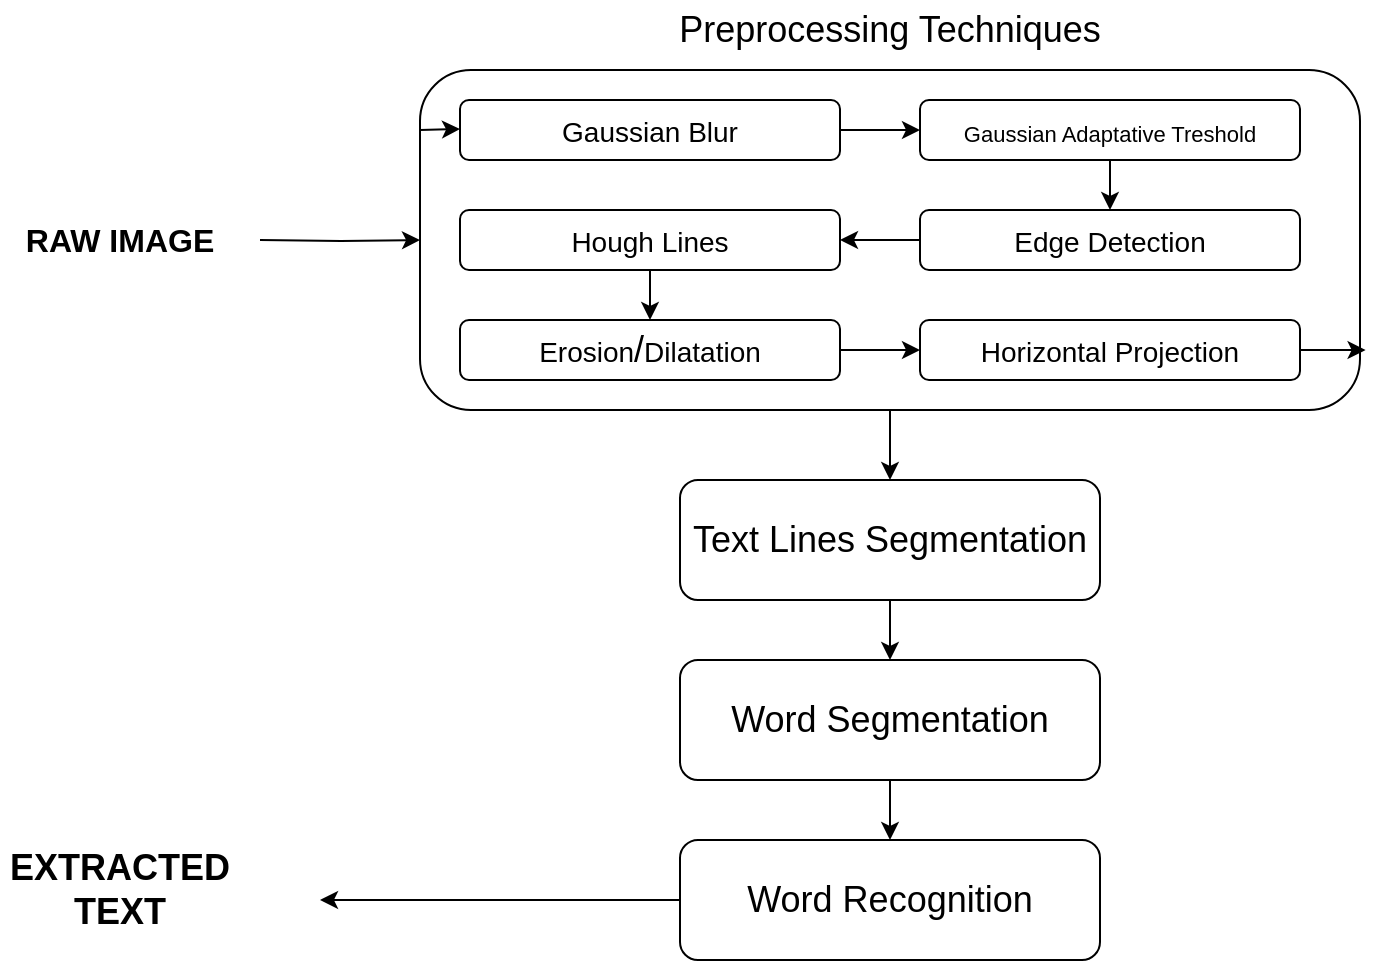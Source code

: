 <mxfile version="20.0.1" type="device"><diagram id="Q3OSdjRFrAXCPHazSdBA" name="Page-1"><mxGraphModel dx="794" dy="481" grid="1" gridSize="10" guides="1" tooltips="1" connect="1" arrows="1" fold="1" page="1" pageScale="1" pageWidth="850" pageHeight="1100" math="0" shadow="0"><root><mxCell id="0"/><mxCell id="1" parent="0"/><mxCell id="puoWZokBfEWSnq7IInsG-2" style="edgeStyle=orthogonalEdgeStyle;rounded=0;orthogonalLoop=1;jettySize=auto;html=1;exitX=1;exitY=0.5;exitDx=0;exitDy=0;fontSize=18;" edge="1" parent="1" target="puoWZokBfEWSnq7IInsG-3"><mxGeometry relative="1" as="geometry"><mxPoint x="290" y="210" as="targetPoint"/><mxPoint x="200" y="210" as="sourcePoint"/></mxGeometry></mxCell><mxCell id="puoWZokBfEWSnq7IInsG-32" style="edgeStyle=orthogonalEdgeStyle;rounded=0;orthogonalLoop=1;jettySize=auto;html=1;exitX=0.5;exitY=1;exitDx=0;exitDy=0;fontSize=14;entryX=0.5;entryY=0;entryDx=0;entryDy=0;" edge="1" parent="1" source="puoWZokBfEWSnq7IInsG-3" target="puoWZokBfEWSnq7IInsG-33"><mxGeometry relative="1" as="geometry"><mxPoint x="515" y="370" as="targetPoint"/></mxGeometry></mxCell><mxCell id="puoWZokBfEWSnq7IInsG-3" value="" style="rounded=1;whiteSpace=wrap;html=1;fontSize=18;" vertex="1" parent="1"><mxGeometry x="280" y="125" width="470" height="170" as="geometry"/></mxCell><mxCell id="puoWZokBfEWSnq7IInsG-4" value="Preprocessing Techniques" style="text;html=1;strokeColor=none;fillColor=none;align=center;verticalAlign=middle;whiteSpace=wrap;rounded=0;fontSize=18;" vertex="1" parent="1"><mxGeometry x="310" y="90" width="410" height="30" as="geometry"/></mxCell><mxCell id="puoWZokBfEWSnq7IInsG-17" style="edgeStyle=orthogonalEdgeStyle;rounded=0;orthogonalLoop=1;jettySize=auto;html=1;exitX=1;exitY=0.5;exitDx=0;exitDy=0;entryX=0;entryY=0.5;entryDx=0;entryDy=0;fontSize=14;" edge="1" parent="1" source="puoWZokBfEWSnq7IInsG-6" target="puoWZokBfEWSnq7IInsG-7"><mxGeometry relative="1" as="geometry"/></mxCell><mxCell id="puoWZokBfEWSnq7IInsG-6" value="&lt;font style=&quot;font-size: 14px;&quot;&gt;Gaussian Blur&lt;/font&gt;" style="rounded=1;whiteSpace=wrap;html=1;fontSize=18;" vertex="1" parent="1"><mxGeometry x="300" y="140" width="190" height="30" as="geometry"/></mxCell><mxCell id="puoWZokBfEWSnq7IInsG-26" style="edgeStyle=orthogonalEdgeStyle;rounded=0;orthogonalLoop=1;jettySize=auto;html=1;exitX=0.5;exitY=1;exitDx=0;exitDy=0;entryX=0.5;entryY=0;entryDx=0;entryDy=0;fontSize=14;" edge="1" parent="1" source="puoWZokBfEWSnq7IInsG-7" target="puoWZokBfEWSnq7IInsG-9"><mxGeometry relative="1" as="geometry"/></mxCell><mxCell id="puoWZokBfEWSnq7IInsG-7" value="&lt;font style=&quot;font-size: 11px;&quot;&gt;Gaussian Adaptative Treshold&lt;/font&gt;" style="rounded=1;whiteSpace=wrap;html=1;fontSize=18;" vertex="1" parent="1"><mxGeometry x="530" y="140" width="190" height="30" as="geometry"/></mxCell><mxCell id="puoWZokBfEWSnq7IInsG-8" style="edgeStyle=orthogonalEdgeStyle;rounded=0;orthogonalLoop=1;jettySize=auto;html=1;exitX=0.5;exitY=1;exitDx=0;exitDy=0;fontSize=11;" edge="1" parent="1"><mxGeometry relative="1" as="geometry"><mxPoint x="395" y="170" as="sourcePoint"/><mxPoint x="395" y="170" as="targetPoint"/></mxGeometry></mxCell><mxCell id="puoWZokBfEWSnq7IInsG-27" style="edgeStyle=orthogonalEdgeStyle;rounded=0;orthogonalLoop=1;jettySize=auto;html=1;exitX=0;exitY=0.5;exitDx=0;exitDy=0;entryX=1;entryY=0.5;entryDx=0;entryDy=0;fontSize=14;" edge="1" parent="1" source="puoWZokBfEWSnq7IInsG-9" target="puoWZokBfEWSnq7IInsG-12"><mxGeometry relative="1" as="geometry"/></mxCell><mxCell id="puoWZokBfEWSnq7IInsG-9" value="&lt;span style=&quot;font-weight: normal;&quot;&gt;&lt;font style=&quot;font-size: 14px;&quot;&gt;Edge Detection&lt;/font&gt;&lt;/span&gt;" style="rounded=1;whiteSpace=wrap;html=1;fontSize=18;fontStyle=1" vertex="1" parent="1"><mxGeometry x="530" y="195" width="190" height="30" as="geometry"/></mxCell><mxCell id="puoWZokBfEWSnq7IInsG-29" style="edgeStyle=orthogonalEdgeStyle;rounded=0;orthogonalLoop=1;jettySize=auto;html=1;exitX=0.5;exitY=1;exitDx=0;exitDy=0;entryX=0.5;entryY=0;entryDx=0;entryDy=0;fontSize=14;" edge="1" parent="1" source="puoWZokBfEWSnq7IInsG-12" target="puoWZokBfEWSnq7IInsG-14"><mxGeometry relative="1" as="geometry"/></mxCell><mxCell id="puoWZokBfEWSnq7IInsG-12" value="&lt;span style=&quot;font-weight: normal;&quot;&gt;&lt;font style=&quot;font-size: 14px;&quot;&gt;Hough Lines&lt;/font&gt;&lt;/span&gt;" style="rounded=1;whiteSpace=wrap;html=1;fontSize=18;fontStyle=1" vertex="1" parent="1"><mxGeometry x="300" y="195" width="190" height="30" as="geometry"/></mxCell><mxCell id="puoWZokBfEWSnq7IInsG-30" style="edgeStyle=orthogonalEdgeStyle;rounded=0;orthogonalLoop=1;jettySize=auto;html=1;exitX=1;exitY=0.5;exitDx=0;exitDy=0;fontSize=14;" edge="1" parent="1" source="puoWZokBfEWSnq7IInsG-14" target="puoWZokBfEWSnq7IInsG-16"><mxGeometry relative="1" as="geometry"/></mxCell><mxCell id="puoWZokBfEWSnq7IInsG-14" value="&lt;font style=&quot;font-size: 14px;&quot;&gt;Erosion&lt;/font&gt;/&lt;font style=&quot;font-size: 14px;&quot;&gt;Dilatation&lt;/font&gt;" style="rounded=1;whiteSpace=wrap;html=1;fontSize=18;" vertex="1" parent="1"><mxGeometry x="300" y="250" width="190" height="30" as="geometry"/></mxCell><mxCell id="puoWZokBfEWSnq7IInsG-31" style="edgeStyle=orthogonalEdgeStyle;rounded=0;orthogonalLoop=1;jettySize=auto;html=1;exitX=1;exitY=0.5;exitDx=0;exitDy=0;entryX=1.006;entryY=0.824;entryDx=0;entryDy=0;entryPerimeter=0;fontSize=14;" edge="1" parent="1" source="puoWZokBfEWSnq7IInsG-16" target="puoWZokBfEWSnq7IInsG-3"><mxGeometry relative="1" as="geometry"/></mxCell><mxCell id="puoWZokBfEWSnq7IInsG-16" value="&lt;font style=&quot;font-size: 14px;&quot;&gt;Horizontal Projection&lt;/font&gt;" style="rounded=1;whiteSpace=wrap;html=1;fontSize=18;" vertex="1" parent="1"><mxGeometry x="530" y="250" width="190" height="30" as="geometry"/></mxCell><mxCell id="puoWZokBfEWSnq7IInsG-25" value="" style="endArrow=classic;html=1;rounded=0;fontSize=14;" edge="1" parent="1"><mxGeometry width="50" height="50" relative="1" as="geometry"><mxPoint x="280" y="155" as="sourcePoint"/><mxPoint x="300" y="154.5" as="targetPoint"/></mxGeometry></mxCell><mxCell id="puoWZokBfEWSnq7IInsG-41" style="edgeStyle=orthogonalEdgeStyle;rounded=0;orthogonalLoop=1;jettySize=auto;html=1;exitX=0.5;exitY=1;exitDx=0;exitDy=0;entryX=0.5;entryY=0;entryDx=0;entryDy=0;fontSize=18;" edge="1" parent="1" source="puoWZokBfEWSnq7IInsG-33" target="puoWZokBfEWSnq7IInsG-38"><mxGeometry relative="1" as="geometry"/></mxCell><mxCell id="puoWZokBfEWSnq7IInsG-33" value="&lt;font style=&quot;font-size: 18px;&quot;&gt;Text Lines Segmentation&lt;/font&gt;" style="rounded=1;whiteSpace=wrap;html=1;fontSize=14;" vertex="1" parent="1"><mxGeometry x="410" y="330" width="210" height="60" as="geometry"/></mxCell><mxCell id="puoWZokBfEWSnq7IInsG-42" style="edgeStyle=orthogonalEdgeStyle;rounded=0;orthogonalLoop=1;jettySize=auto;html=1;exitX=0.5;exitY=1;exitDx=0;exitDy=0;fontSize=14;" edge="1" parent="1" source="puoWZokBfEWSnq7IInsG-38"><mxGeometry relative="1" as="geometry"><mxPoint x="515" y="510" as="targetPoint"/></mxGeometry></mxCell><mxCell id="puoWZokBfEWSnq7IInsG-38" value="&lt;font style=&quot;font-size: 18px;&quot;&gt;Word&lt;/font&gt;&lt;font style=&quot;font-size: 18px;&quot;&gt; Segmentation&lt;/font&gt;" style="rounded=1;whiteSpace=wrap;html=1;fontSize=14;" vertex="1" parent="1"><mxGeometry x="410" y="420" width="210" height="60" as="geometry"/></mxCell><mxCell id="puoWZokBfEWSnq7IInsG-45" style="edgeStyle=orthogonalEdgeStyle;rounded=0;orthogonalLoop=1;jettySize=auto;html=1;exitX=0;exitY=0.5;exitDx=0;exitDy=0;fontSize=18;" edge="1" parent="1" source="puoWZokBfEWSnq7IInsG-43"><mxGeometry relative="1" as="geometry"><mxPoint x="230" y="540" as="targetPoint"/></mxGeometry></mxCell><mxCell id="puoWZokBfEWSnq7IInsG-43" value="&lt;font style=&quot;font-size: 18px;&quot;&gt;Word Recognition&lt;/font&gt;" style="rounded=1;whiteSpace=wrap;html=1;fontSize=14;" vertex="1" parent="1"><mxGeometry x="410" y="510" width="210" height="60" as="geometry"/></mxCell><mxCell id="puoWZokBfEWSnq7IInsG-44" value="&lt;font size=&quot;3&quot;&gt;&lt;b&gt;RAW IMAGE&lt;br&gt;&lt;/b&gt;&lt;/font&gt;" style="text;html=1;strokeColor=none;fillColor=none;align=center;verticalAlign=middle;whiteSpace=wrap;rounded=0;fontSize=18;" vertex="1" parent="1"><mxGeometry x="70" y="195" width="120" height="30" as="geometry"/></mxCell><mxCell id="puoWZokBfEWSnq7IInsG-46" value="&lt;b&gt;EXTRACTED TEXT&lt;/b&gt;" style="text;html=1;strokeColor=none;fillColor=none;align=center;verticalAlign=middle;whiteSpace=wrap;rounded=0;fontSize=18;" vertex="1" parent="1"><mxGeometry x="70" y="520" width="120" height="30" as="geometry"/></mxCell></root></mxGraphModel></diagram></mxfile>